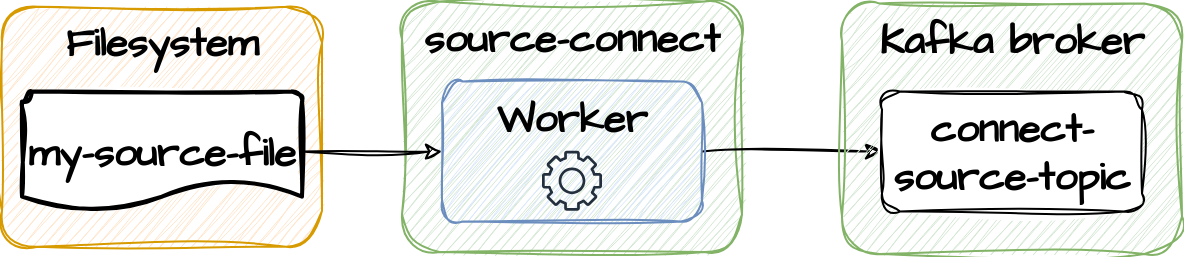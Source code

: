 <mxfile version="22.0.0" type="device">
  <diagram name="Page-1" id="Yl_zGdCaxOwSTX18K7oA">
    <mxGraphModel dx="1863" dy="605" grid="1" gridSize="10" guides="1" tooltips="1" connect="1" arrows="1" fold="1" page="1" pageScale="1" pageWidth="827" pageHeight="1169" math="0" shadow="0">
      <root>
        <mxCell id="0" />
        <mxCell id="1" parent="0" />
        <mxCell id="OyyBsJAkiVXwHH--PFjF-1" value="source-connect" style="rounded=1;whiteSpace=wrap;html=1;sketch=1;hachureGap=4;jiggle=2;curveFitting=1;fontFamily=Architects Daughter;fontSource=https%3A%2F%2Ffonts.googleapis.com%2Fcss%3Ffamily%3DArchitects%2BDaughter;fontSize=20;verticalAlign=top;fontStyle=1;fillColor=#d5e8d4;strokeColor=#82b366;" parent="1" vertex="1">
          <mxGeometry x="180" y="136.78" width="170" height="125.22" as="geometry" />
        </mxCell>
        <mxCell id="B1RIwhGs2V6_AZXiZLGh-15" style="edgeStyle=orthogonalEdgeStyle;rounded=0;sketch=1;hachureGap=4;jiggle=2;curveFitting=1;orthogonalLoop=1;jettySize=auto;html=1;exitX=1;exitY=0.5;exitDx=0;exitDy=0;entryX=0;entryY=0.5;entryDx=0;entryDy=0;fontFamily=Architects Daughter;fontSource=https%3A%2F%2Ffonts.googleapis.com%2Fcss%3Ffamily%3DArchitects%2BDaughter;fontSize=16;" parent="1" source="OyyBsJAkiVXwHH--PFjF-3" target="B1RIwhGs2V6_AZXiZLGh-10" edge="1">
          <mxGeometry relative="1" as="geometry" />
        </mxCell>
        <mxCell id="OyyBsJAkiVXwHH--PFjF-3" value="Worker" style="rounded=1;whiteSpace=wrap;html=1;sketch=1;hachureGap=4;jiggle=2;curveFitting=1;fontFamily=Architects Daughter;fontSource=https%3A%2F%2Ffonts.googleapis.com%2Fcss%3Ffamily%3DArchitects%2BDaughter;fontSize=20;fontStyle=1;verticalAlign=top;fillColor=#dae8fc;strokeColor=#6c8ebf;" parent="1" vertex="1">
          <mxGeometry x="200" y="176.78" width="130" height="70" as="geometry" />
        </mxCell>
        <mxCell id="OyyBsJAkiVXwHH--PFjF-8" value="" style="sketch=0;outlineConnect=0;fontColor=#232F3E;gradientColor=none;fillColor=#232F3D;strokeColor=none;dashed=0;verticalLabelPosition=bottom;verticalAlign=top;align=center;html=1;fontSize=12;fontStyle=0;aspect=fixed;pointerEvents=1;shape=mxgraph.aws4.gear;hachureGap=4;jiggle=2;curveFitting=1;fontFamily=Architects Daughter;fontSource=https%3A%2F%2Ffonts.googleapis.com%2Fcss%3Ffamily%3DArchitects%2BDaughter;" parent="1" vertex="1">
          <mxGeometry x="250" y="211.39" width="30" height="30" as="geometry" />
        </mxCell>
        <mxCell id="OyyBsJAkiVXwHH--PFjF-13" value="&lt;b&gt;Filesystem&lt;/b&gt;" style="rounded=1;whiteSpace=wrap;html=1;sketch=1;hachureGap=4;jiggle=2;curveFitting=1;fontFamily=Architects Daughter;fontSource=https%3A%2F%2Ffonts.googleapis.com%2Fcss%3Ffamily%3DArchitects%2BDaughter;fontSize=20;verticalAlign=top;fillColor=#ffe6cc;strokeColor=#d79b00;" parent="1" vertex="1">
          <mxGeometry x="-20" y="139.39" width="160" height="120" as="geometry" />
        </mxCell>
        <mxCell id="OyyBsJAkiVXwHH--PFjF-31" value="&lt;span&gt;Kafka broker&lt;/span&gt;" style="rounded=1;whiteSpace=wrap;html=1;sketch=1;hachureGap=4;jiggle=2;curveFitting=1;fontFamily=Architects Daughter;fontSource=https%3A%2F%2Ffonts.googleapis.com%2Fcss%3Ffamily%3DArchitects%2BDaughter;fontSize=20;verticalAlign=top;fontStyle=1;fillColor=#d5e8d4;strokeColor=#82b366;" parent="1" vertex="1">
          <mxGeometry x="400" y="137.78" width="170" height="125.22" as="geometry" />
        </mxCell>
        <mxCell id="B1RIwhGs2V6_AZXiZLGh-14" style="edgeStyle=orthogonalEdgeStyle;rounded=0;sketch=1;hachureGap=4;jiggle=2;curveFitting=1;orthogonalLoop=1;jettySize=auto;html=1;exitX=1;exitY=0.5;exitDx=0;exitDy=0;exitPerimeter=0;entryX=0;entryY=0.5;entryDx=0;entryDy=0;fontFamily=Architects Daughter;fontSource=https%3A%2F%2Ffonts.googleapis.com%2Fcss%3Ffamily%3DArchitects%2BDaughter;fontSize=16;" parent="1" source="B1RIwhGs2V6_AZXiZLGh-1" target="OyyBsJAkiVXwHH--PFjF-3" edge="1">
          <mxGeometry relative="1" as="geometry" />
        </mxCell>
        <mxCell id="B1RIwhGs2V6_AZXiZLGh-1" value="my-source-file" style="strokeWidth=2;html=1;shape=mxgraph.flowchart.document2;whiteSpace=wrap;size=0.25;sketch=1;hachureGap=4;jiggle=2;curveFitting=1;fontFamily=Architects Daughter;fontSource=https%3A%2F%2Ffonts.googleapis.com%2Fcss%3Ffamily%3DArchitects%2BDaughter;fontSize=20;fontStyle=1" parent="1" vertex="1">
          <mxGeometry x="-10" y="181.78" width="140" height="60" as="geometry" />
        </mxCell>
        <mxCell id="B1RIwhGs2V6_AZXiZLGh-10" value="connect-source-topic" style="rounded=1;whiteSpace=wrap;html=1;sketch=1;hachureGap=4;jiggle=2;curveFitting=1;fontFamily=Architects Daughter;fontSource=https%3A%2F%2Ffonts.googleapis.com%2Fcss%3Ffamily%3DArchitects%2BDaughter;fontSize=20;fontStyle=1" parent="1" vertex="1">
          <mxGeometry x="420" y="181.78" width="130" height="60" as="geometry" />
        </mxCell>
      </root>
    </mxGraphModel>
  </diagram>
</mxfile>
